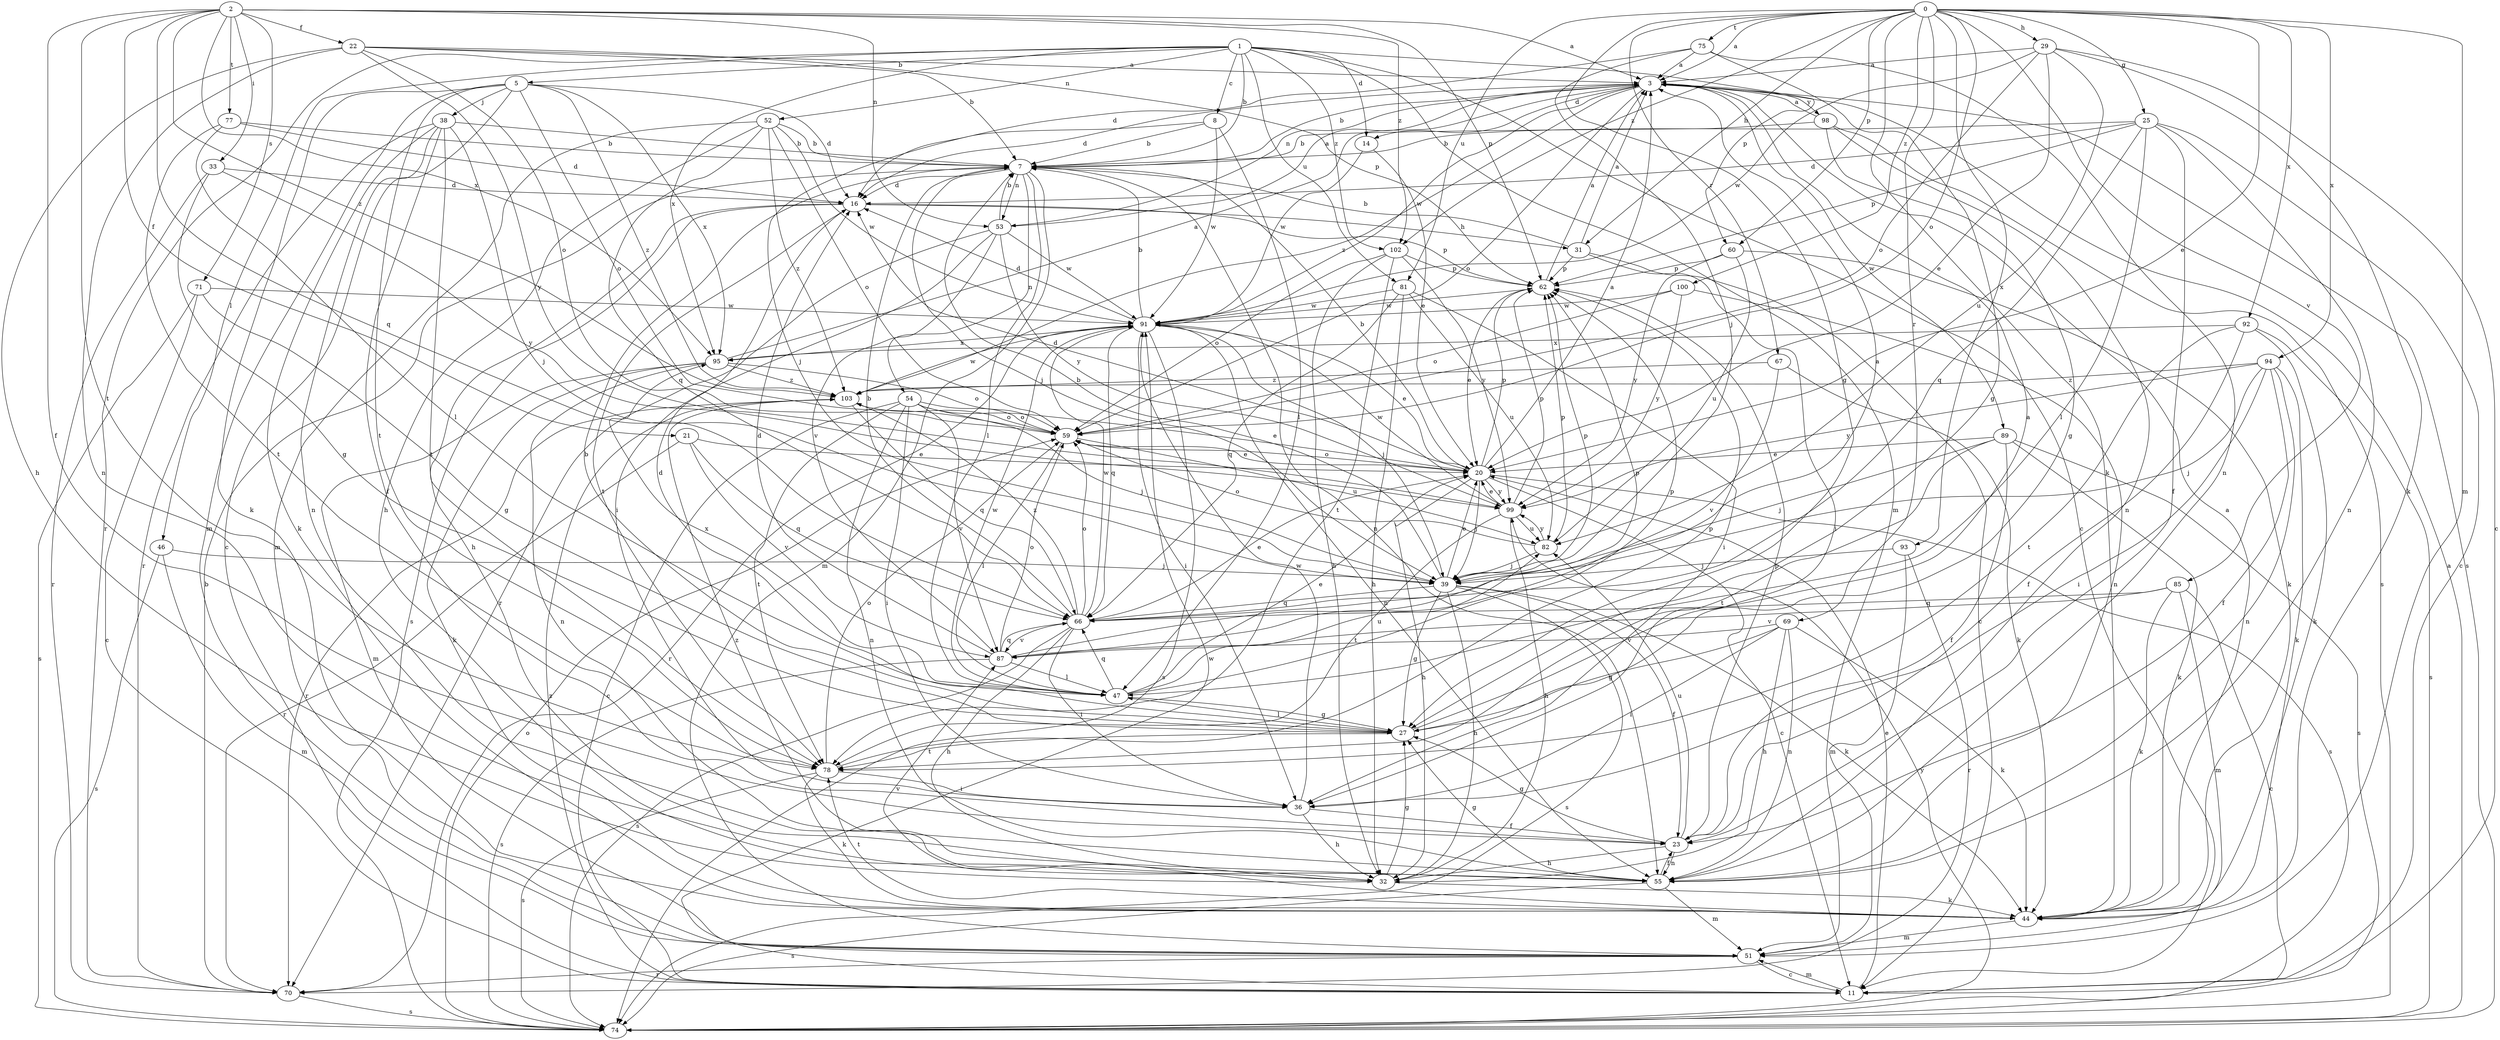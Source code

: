 strict digraph  {
0;
1;
2;
3;
5;
7;
8;
11;
14;
16;
20;
21;
22;
23;
25;
27;
29;
31;
32;
33;
36;
38;
39;
44;
46;
47;
51;
52;
53;
54;
55;
59;
60;
62;
66;
67;
69;
70;
71;
74;
75;
77;
78;
81;
82;
85;
87;
89;
91;
92;
93;
94;
95;
98;
99;
100;
102;
103;
0 -> 3  [label=a];
0 -> 20  [label=e];
0 -> 25  [label=g];
0 -> 27  [label=g];
0 -> 29  [label=h];
0 -> 31  [label=h];
0 -> 44  [label=k];
0 -> 51  [label=m];
0 -> 59  [label=o];
0 -> 60  [label=p];
0 -> 67  [label=r];
0 -> 69  [label=r];
0 -> 75  [label=t];
0 -> 81  [label=u];
0 -> 85  [label=v];
0 -> 92  [label=x];
0 -> 93  [label=x];
0 -> 94  [label=x];
0 -> 100  [label=z];
0 -> 102  [label=z];
1 -> 5  [label=b];
1 -> 7  [label=b];
1 -> 8  [label=c];
1 -> 11  [label=c];
1 -> 14  [label=d];
1 -> 46  [label=l];
1 -> 51  [label=m];
1 -> 52  [label=n];
1 -> 60  [label=p];
1 -> 70  [label=r];
1 -> 81  [label=u];
1 -> 95  [label=x];
1 -> 102  [label=z];
2 -> 3  [label=a];
2 -> 21  [label=f];
2 -> 22  [label=f];
2 -> 23  [label=f];
2 -> 33  [label=i];
2 -> 53  [label=n];
2 -> 62  [label=p];
2 -> 66  [label=q];
2 -> 71  [label=s];
2 -> 77  [label=t];
2 -> 78  [label=t];
2 -> 95  [label=x];
2 -> 102  [label=z];
2 -> 103  [label=z];
3 -> 7  [label=b];
3 -> 14  [label=d];
3 -> 16  [label=d];
3 -> 53  [label=n];
3 -> 59  [label=o];
3 -> 74  [label=s];
3 -> 89  [label=w];
3 -> 91  [label=w];
3 -> 98  [label=y];
3 -> 103  [label=z];
5 -> 11  [label=c];
5 -> 16  [label=d];
5 -> 38  [label=j];
5 -> 44  [label=k];
5 -> 51  [label=m];
5 -> 59  [label=o];
5 -> 78  [label=t];
5 -> 95  [label=x];
5 -> 103  [label=z];
7 -> 16  [label=d];
7 -> 39  [label=j];
7 -> 47  [label=l];
7 -> 51  [label=m];
7 -> 53  [label=n];
7 -> 54  [label=n];
7 -> 55  [label=n];
8 -> 7  [label=b];
8 -> 39  [label=j];
8 -> 47  [label=l];
8 -> 91  [label=w];
11 -> 20  [label=e];
11 -> 51  [label=m];
11 -> 91  [label=w];
11 -> 103  [label=z];
14 -> 20  [label=e];
14 -> 91  [label=w];
16 -> 31  [label=h];
16 -> 32  [label=h];
16 -> 62  [label=p];
16 -> 74  [label=s];
16 -> 78  [label=t];
20 -> 3  [label=a];
20 -> 7  [label=b];
20 -> 11  [label=c];
20 -> 16  [label=d];
20 -> 32  [label=h];
20 -> 39  [label=j];
20 -> 59  [label=o];
20 -> 62  [label=p];
20 -> 74  [label=s];
20 -> 99  [label=y];
21 -> 20  [label=e];
21 -> 66  [label=q];
21 -> 70  [label=r];
21 -> 87  [label=v];
22 -> 3  [label=a];
22 -> 7  [label=b];
22 -> 32  [label=h];
22 -> 55  [label=n];
22 -> 59  [label=o];
22 -> 62  [label=p];
22 -> 99  [label=y];
23 -> 27  [label=g];
23 -> 32  [label=h];
23 -> 55  [label=n];
23 -> 62  [label=p];
23 -> 82  [label=u];
25 -> 7  [label=b];
25 -> 11  [label=c];
25 -> 16  [label=d];
25 -> 23  [label=f];
25 -> 47  [label=l];
25 -> 55  [label=n];
25 -> 62  [label=p];
25 -> 66  [label=q];
27 -> 3  [label=a];
27 -> 7  [label=b];
27 -> 16  [label=d];
27 -> 47  [label=l];
27 -> 78  [label=t];
29 -> 3  [label=a];
29 -> 11  [label=c];
29 -> 20  [label=e];
29 -> 44  [label=k];
29 -> 59  [label=o];
29 -> 82  [label=u];
29 -> 91  [label=w];
31 -> 3  [label=a];
31 -> 7  [label=b];
31 -> 11  [label=c];
31 -> 36  [label=i];
31 -> 62  [label=p];
32 -> 27  [label=g];
32 -> 44  [label=k];
33 -> 16  [label=d];
33 -> 27  [label=g];
33 -> 70  [label=r];
33 -> 99  [label=y];
36 -> 23  [label=f];
36 -> 32  [label=h];
36 -> 91  [label=w];
38 -> 7  [label=b];
38 -> 23  [label=f];
38 -> 39  [label=j];
38 -> 44  [label=k];
38 -> 55  [label=n];
38 -> 70  [label=r];
38 -> 78  [label=t];
39 -> 7  [label=b];
39 -> 20  [label=e];
39 -> 23  [label=f];
39 -> 27  [label=g];
39 -> 32  [label=h];
39 -> 44  [label=k];
39 -> 62  [label=p];
39 -> 66  [label=q];
39 -> 74  [label=s];
44 -> 3  [label=a];
44 -> 51  [label=m];
44 -> 78  [label=t];
44 -> 87  [label=v];
46 -> 39  [label=j];
46 -> 51  [label=m];
46 -> 74  [label=s];
47 -> 20  [label=e];
47 -> 27  [label=g];
47 -> 62  [label=p];
47 -> 66  [label=q];
47 -> 82  [label=u];
47 -> 91  [label=w];
47 -> 95  [label=x];
51 -> 11  [label=c];
51 -> 70  [label=r];
52 -> 7  [label=b];
52 -> 32  [label=h];
52 -> 51  [label=m];
52 -> 59  [label=o];
52 -> 66  [label=q];
52 -> 91  [label=w];
52 -> 103  [label=z];
53 -> 3  [label=a];
53 -> 7  [label=b];
53 -> 36  [label=i];
53 -> 70  [label=r];
53 -> 87  [label=v];
53 -> 91  [label=w];
53 -> 99  [label=y];
54 -> 11  [label=c];
54 -> 20  [label=e];
54 -> 36  [label=i];
54 -> 39  [label=j];
54 -> 55  [label=n];
54 -> 59  [label=o];
54 -> 78  [label=t];
54 -> 87  [label=v];
55 -> 23  [label=f];
55 -> 27  [label=g];
55 -> 51  [label=m];
55 -> 74  [label=s];
55 -> 103  [label=z];
59 -> 20  [label=e];
59 -> 47  [label=l];
59 -> 82  [label=u];
60 -> 44  [label=k];
60 -> 62  [label=p];
60 -> 82  [label=u];
60 -> 99  [label=y];
62 -> 3  [label=a];
62 -> 20  [label=e];
62 -> 91  [label=w];
66 -> 3  [label=a];
66 -> 7  [label=b];
66 -> 20  [label=e];
66 -> 32  [label=h];
66 -> 36  [label=i];
66 -> 59  [label=o];
66 -> 74  [label=s];
66 -> 87  [label=v];
66 -> 91  [label=w];
66 -> 103  [label=z];
67 -> 44  [label=k];
67 -> 87  [label=v];
67 -> 103  [label=z];
69 -> 27  [label=g];
69 -> 32  [label=h];
69 -> 36  [label=i];
69 -> 44  [label=k];
69 -> 55  [label=n];
69 -> 87  [label=v];
70 -> 7  [label=b];
70 -> 74  [label=s];
71 -> 11  [label=c];
71 -> 27  [label=g];
71 -> 74  [label=s];
71 -> 91  [label=w];
74 -> 3  [label=a];
74 -> 59  [label=o];
74 -> 99  [label=y];
75 -> 3  [label=a];
75 -> 16  [label=d];
75 -> 27  [label=g];
75 -> 39  [label=j];
75 -> 55  [label=n];
77 -> 7  [label=b];
77 -> 16  [label=d];
77 -> 47  [label=l];
77 -> 78  [label=t];
78 -> 36  [label=i];
78 -> 44  [label=k];
78 -> 59  [label=o];
78 -> 62  [label=p];
78 -> 74  [label=s];
81 -> 32  [label=h];
81 -> 36  [label=i];
81 -> 66  [label=q];
81 -> 82  [label=u];
81 -> 91  [label=w];
82 -> 39  [label=j];
82 -> 59  [label=o];
82 -> 62  [label=p];
82 -> 99  [label=y];
85 -> 11  [label=c];
85 -> 44  [label=k];
85 -> 51  [label=m];
85 -> 66  [label=q];
85 -> 87  [label=v];
87 -> 16  [label=d];
87 -> 47  [label=l];
87 -> 59  [label=o];
87 -> 62  [label=p];
87 -> 66  [label=q];
87 -> 74  [label=s];
89 -> 20  [label=e];
89 -> 23  [label=f];
89 -> 39  [label=j];
89 -> 44  [label=k];
89 -> 74  [label=s];
89 -> 78  [label=t];
91 -> 7  [label=b];
91 -> 16  [label=d];
91 -> 20  [label=e];
91 -> 36  [label=i];
91 -> 39  [label=j];
91 -> 55  [label=n];
91 -> 66  [label=q];
91 -> 70  [label=r];
91 -> 74  [label=s];
91 -> 95  [label=x];
92 -> 23  [label=f];
92 -> 44  [label=k];
92 -> 74  [label=s];
92 -> 78  [label=t];
92 -> 95  [label=x];
93 -> 39  [label=j];
93 -> 51  [label=m];
93 -> 70  [label=r];
94 -> 23  [label=f];
94 -> 36  [label=i];
94 -> 39  [label=j];
94 -> 44  [label=k];
94 -> 55  [label=n];
94 -> 99  [label=y];
94 -> 103  [label=z];
95 -> 3  [label=a];
95 -> 44  [label=k];
95 -> 51  [label=m];
95 -> 55  [label=n];
95 -> 59  [label=o];
95 -> 103  [label=z];
98 -> 3  [label=a];
98 -> 7  [label=b];
98 -> 27  [label=g];
98 -> 55  [label=n];
98 -> 74  [label=s];
99 -> 20  [label=e];
99 -> 32  [label=h];
99 -> 62  [label=p];
99 -> 78  [label=t];
99 -> 82  [label=u];
99 -> 91  [label=w];
100 -> 55  [label=n];
100 -> 59  [label=o];
100 -> 91  [label=w];
100 -> 99  [label=y];
102 -> 32  [label=h];
102 -> 59  [label=o];
102 -> 62  [label=p];
102 -> 78  [label=t];
102 -> 99  [label=y];
103 -> 59  [label=o];
103 -> 66  [label=q];
103 -> 70  [label=r];
103 -> 91  [label=w];
}

